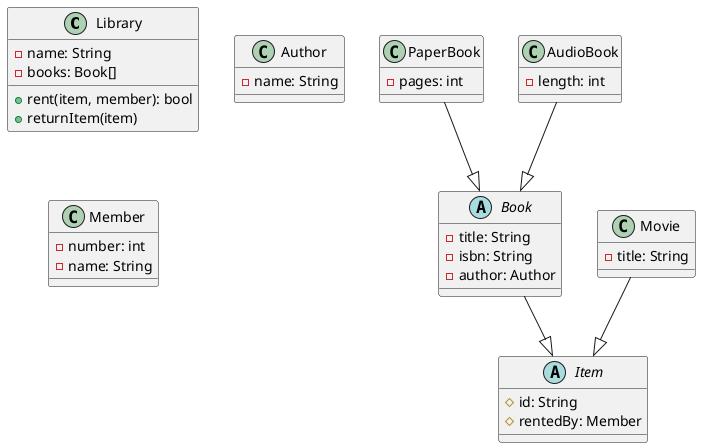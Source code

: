 @startuml


class Library {
    - name: String
    - books: Book[]

    + rent(item, member): bool
    + returnItem(item)
}

abstract class Item {
    # id: String
    # rentedBy: Member
}

abstract class Book {
    - title: String
    - isbn: String
    - author: Author
}

class PaperBook {
    - pages: int
}

class AudioBook {
    - length: int
}

class Movie {
    - title: String
}


Book --|> Item
AudioBook --|> Book
PaperBook --|> Book
Movie --|> Item

class Author {
    - name: String
}

class Member {
    - number: int
    - name: String
}

@enduml